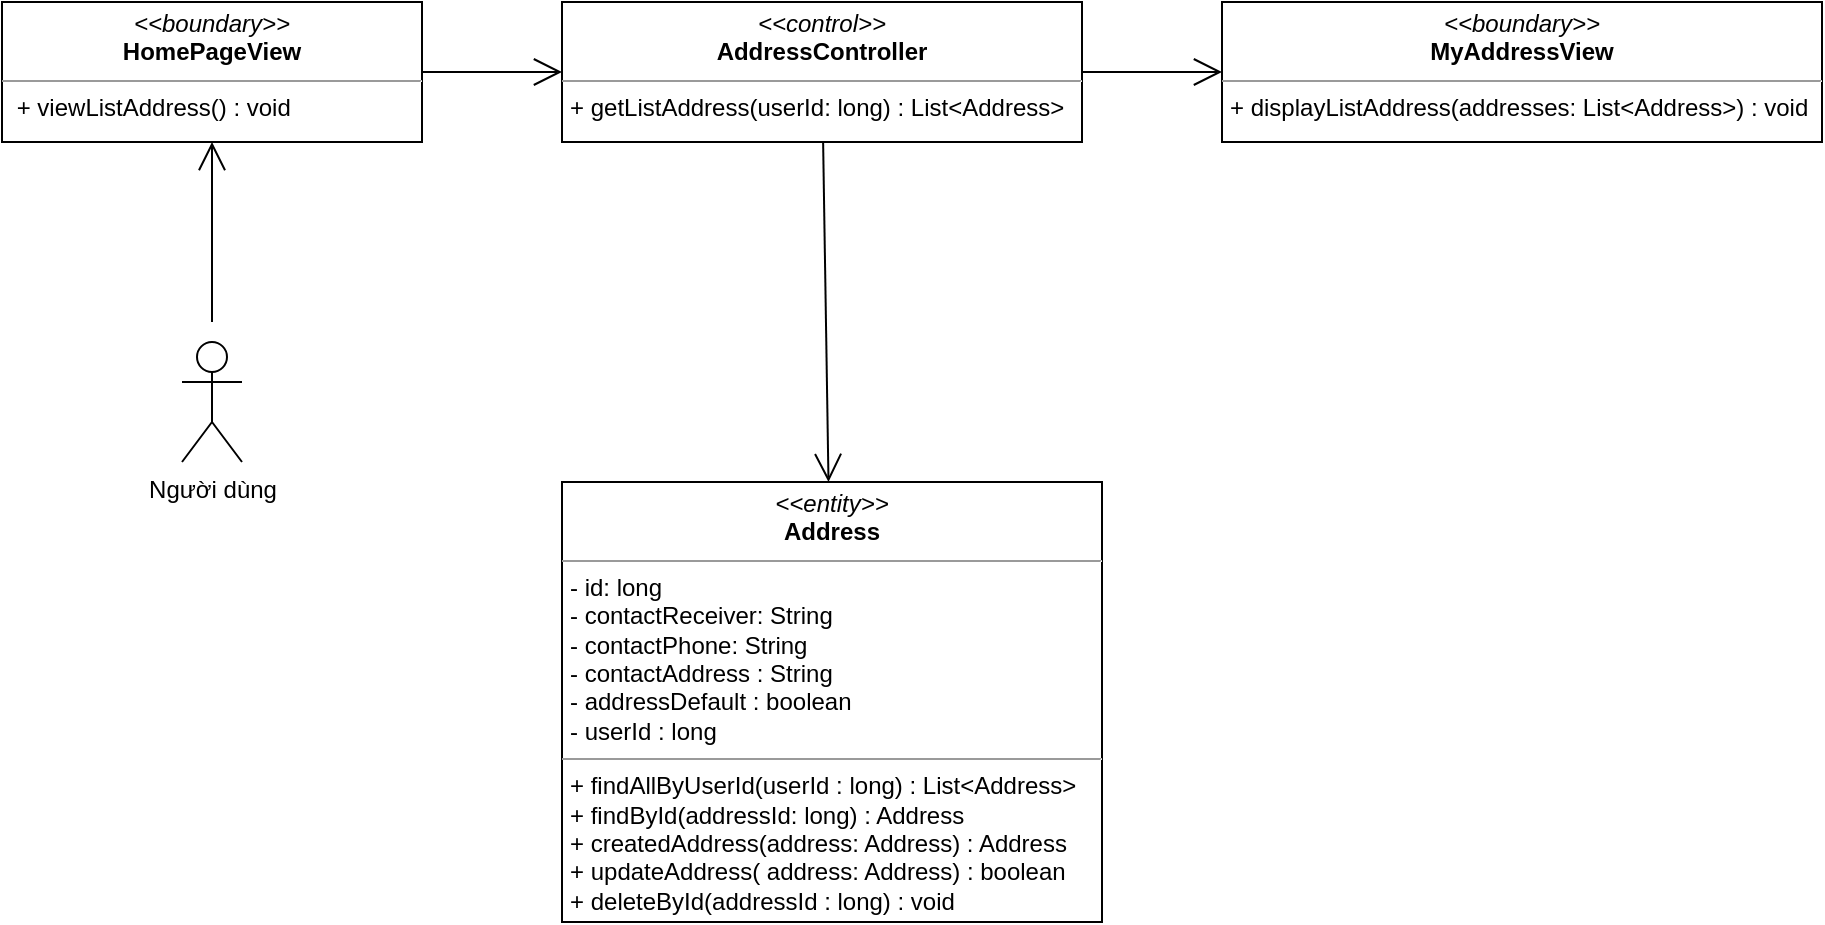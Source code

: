<mxfile version="14.7.9" type="device"><diagram id="C5RBs43oDa-KdzZeNtuy" name="Page-1"><mxGraphModel dx="1038" dy="521" grid="1" gridSize="10" guides="1" tooltips="1" connect="1" arrows="1" fold="1" page="1" pageScale="1" pageWidth="827" pageHeight="1169" math="0" shadow="0"><root><mxCell id="WIyWlLk6GJQsqaUBKTNV-0"/><mxCell id="WIyWlLk6GJQsqaUBKTNV-1" parent="WIyWlLk6GJQsqaUBKTNV-0"/><mxCell id="Rj-dR65AFgb33FperFBR-1" value="&lt;p style=&quot;margin: 0px ; margin-top: 4px ; text-align: center&quot;&gt;&lt;i&gt;&amp;lt;&amp;lt;boundary&amp;gt;&amp;gt;&lt;/i&gt;&lt;br&gt;&lt;b&gt;MyAddressView&lt;/b&gt;&lt;/p&gt;&lt;hr size=&quot;1&quot;&gt;&lt;p style=&quot;margin: 0px ; margin-left: 4px&quot;&gt;&lt;span&gt;+ displayListAddress(addresses: List&amp;lt;Address&amp;gt;) : void&lt;/span&gt;&lt;/p&gt;&lt;p style=&quot;margin: 0px ; margin-left: 4px&quot;&gt;&lt;br&gt;&lt;/p&gt;" style="verticalAlign=top;align=left;overflow=fill;fontSize=12;fontFamily=Helvetica;html=1;" parent="WIyWlLk6GJQsqaUBKTNV-1" vertex="1"><mxGeometry x="640" y="170" width="300" height="70" as="geometry"/></mxCell><mxCell id="Rj-dR65AFgb33FperFBR-5" value="" style="endArrow=open;endFill=1;endSize=12;html=1;" parent="WIyWlLk6GJQsqaUBKTNV-1" source="eZmlNvOXxTCfRsGo5erf-0" target="Rj-dR65AFgb33FperFBR-1" edge="1"><mxGeometry width="160" relative="1" as="geometry"><mxPoint x="380" y="370" as="sourcePoint"/><mxPoint x="280" y="197.5" as="targetPoint"/></mxGeometry></mxCell><mxCell id="Rj-dR65AFgb33FperFBR-8" value="&lt;p style=&quot;margin: 0px ; margin-top: 4px ; text-align: center&quot;&gt;&lt;i&gt;&amp;lt;&amp;lt;entity&amp;gt;&amp;gt;&lt;/i&gt;&lt;br&gt;&lt;b&gt;Address&lt;/b&gt;&lt;/p&gt;&lt;hr size=&quot;1&quot;&gt;&lt;p style=&quot;margin: 0px ; margin-left: 4px&quot;&gt;- id: long&lt;/p&gt;&lt;p style=&quot;margin: 0px ; margin-left: 4px&quot;&gt;- contactReceiver: String&lt;br&gt;- contactPhone: String&lt;/p&gt;&lt;p style=&quot;margin: 0px ; margin-left: 4px&quot;&gt;- contactAddress : String&lt;/p&gt;&lt;p style=&quot;margin: 0px ; margin-left: 4px&quot;&gt;- addressDefault : boolean&lt;/p&gt;&lt;p style=&quot;margin: 0px ; margin-left: 4px&quot;&gt;- userId : long&lt;/p&gt;&lt;hr size=&quot;1&quot;&gt;&lt;p style=&quot;margin: 0px 0px 0px 4px&quot;&gt;+ findAllByUserId(userId : long) : List&amp;lt;Address&amp;gt;&lt;/p&gt;&lt;p style=&quot;margin: 0px 0px 0px 4px&quot;&gt;+ findById(addressId: long) : Address&lt;/p&gt;&lt;p style=&quot;margin: 0px 0px 0px 4px&quot;&gt;+ createdAddress(address: Address) : Address&lt;/p&gt;&lt;p style=&quot;margin: 0px 0px 0px 4px&quot;&gt;+ updateAddress( address: Address) : boolean&lt;/p&gt;&lt;p style=&quot;margin: 0px 0px 0px 4px&quot;&gt;+ deleteById(addressId : long) : void&lt;/p&gt;" style="verticalAlign=top;align=left;overflow=fill;fontSize=12;fontFamily=Helvetica;html=1;" parent="WIyWlLk6GJQsqaUBKTNV-1" vertex="1"><mxGeometry x="310" y="410" width="270" height="220" as="geometry"/></mxCell><mxCell id="eZmlNvOXxTCfRsGo5erf-0" value="&lt;p style=&quot;margin: 0px ; margin-top: 4px ; text-align: center&quot;&gt;&lt;i&gt;&amp;lt;&amp;lt;control&amp;gt;&amp;gt;&lt;/i&gt;&lt;br&gt;&lt;b&gt;AddressController&lt;/b&gt;&lt;br&gt;&lt;/p&gt;&lt;hr size=&quot;1&quot;&gt;&lt;p style=&quot;margin: 0px ; margin-left: 4px&quot;&gt;&lt;/p&gt;&lt;p style=&quot;margin: 0px ; margin-left: 4px&quot;&gt;+ getListAddress(userId: long) : List&amp;lt;Address&amp;gt;&lt;/p&gt;" style="verticalAlign=top;align=left;overflow=fill;fontSize=12;fontFamily=Helvetica;html=1;" parent="WIyWlLk6GJQsqaUBKTNV-1" vertex="1"><mxGeometry x="310" y="170" width="260" height="70" as="geometry"/></mxCell><mxCell id="eZmlNvOXxTCfRsGo5erf-5" value="" style="endArrow=open;endFill=1;endSize=12;html=1;" parent="WIyWlLk6GJQsqaUBKTNV-1" source="eZmlNvOXxTCfRsGo5erf-0" target="Rj-dR65AFgb33FperFBR-8" edge="1"><mxGeometry width="160" relative="1" as="geometry"><mxPoint x="480" y="180" as="sourcePoint"/><mxPoint x="570" y="197.505" as="targetPoint"/></mxGeometry></mxCell><mxCell id="ixo286NnPOUxoBlYrYO8-0" value="&lt;p style=&quot;margin: 0px ; margin-top: 4px ; text-align: center&quot;&gt;&lt;i&gt;&amp;lt;&amp;lt;boundary&amp;gt;&amp;gt;&lt;/i&gt;&lt;br&gt;&lt;b&gt;HomePageView&lt;/b&gt;&lt;/p&gt;&lt;hr size=&quot;1&quot;&gt;&lt;p style=&quot;margin: 0px ; margin-left: 4px&quot;&gt;&lt;span&gt;&amp;nbsp;&lt;/span&gt;&lt;span&gt;+ viewListAddress() : void&lt;/span&gt;&lt;/p&gt;" style="verticalAlign=top;align=left;overflow=fill;fontSize=12;fontFamily=Helvetica;html=1;" parent="WIyWlLk6GJQsqaUBKTNV-1" vertex="1"><mxGeometry x="30" y="170" width="210" height="70" as="geometry"/></mxCell><mxCell id="ixo286NnPOUxoBlYrYO8-1" value="" style="endArrow=open;endFill=1;endSize=12;html=1;entryX=0;entryY=0.5;entryDx=0;entryDy=0;" parent="WIyWlLk6GJQsqaUBKTNV-1" source="ixo286NnPOUxoBlYrYO8-0" target="eZmlNvOXxTCfRsGo5erf-0" edge="1"><mxGeometry width="160" relative="1" as="geometry"><mxPoint x="100" y="250" as="sourcePoint"/><mxPoint x="280" y="130" as="targetPoint"/></mxGeometry></mxCell><mxCell id="fW7QWBhjh-LJDQXTpGRE-0" value="Người dùng" style="shape=umlActor;verticalLabelPosition=bottom;verticalAlign=top;html=1;" parent="WIyWlLk6GJQsqaUBKTNV-1" vertex="1"><mxGeometry x="120" y="340" width="30" height="60" as="geometry"/></mxCell><mxCell id="fW7QWBhjh-LJDQXTpGRE-1" value="" style="endArrow=open;endFill=1;endSize=12;html=1;" parent="WIyWlLk6GJQsqaUBKTNV-1" target="ixo286NnPOUxoBlYrYO8-0" edge="1"><mxGeometry width="160" relative="1" as="geometry"><mxPoint x="135" y="330" as="sourcePoint"/><mxPoint x="800" y="410" as="targetPoint"/></mxGeometry></mxCell></root></mxGraphModel></diagram></mxfile>